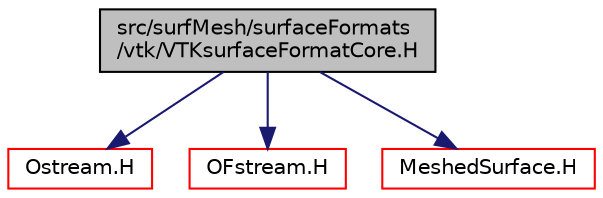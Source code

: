 digraph "src/surfMesh/surfaceFormats/vtk/VTKsurfaceFormatCore.H"
{
  bgcolor="transparent";
  edge [fontname="Helvetica",fontsize="10",labelfontname="Helvetica",labelfontsize="10"];
  node [fontname="Helvetica",fontsize="10",shape=record];
  Node0 [label="src/surfMesh/surfaceFormats\l/vtk/VTKsurfaceFormatCore.H",height=0.2,width=0.4,color="black", fillcolor="grey75", style="filled", fontcolor="black"];
  Node0 -> Node1 [color="midnightblue",fontsize="10",style="solid",fontname="Helvetica"];
  Node1 [label="Ostream.H",height=0.2,width=0.4,color="red",URL="$a09824.html"];
  Node0 -> Node41 [color="midnightblue",fontsize="10",style="solid",fontname="Helvetica"];
  Node41 [label="OFstream.H",height=0.2,width=0.4,color="red",URL="$a09791.html"];
  Node0 -> Node49 [color="midnightblue",fontsize="10",style="solid",fontname="Helvetica"];
  Node49 [label="MeshedSurface.H",height=0.2,width=0.4,color="red",URL="$a15362.html"];
}
